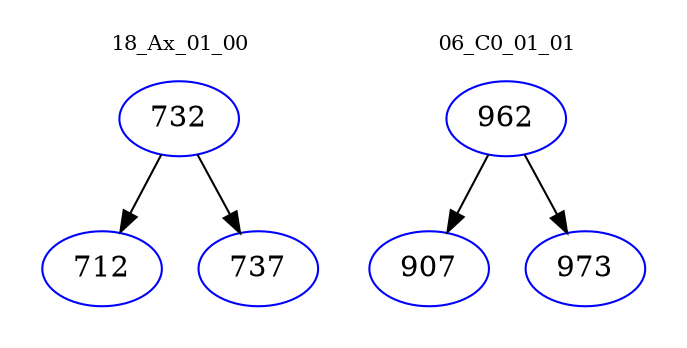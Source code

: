 digraph{
subgraph cluster_0 {
color = white
label = "18_Ax_01_00";
fontsize=10;
T0_732 [label="732", color="blue"]
T0_732 -> T0_712 [color="black"]
T0_712 [label="712", color="blue"]
T0_732 -> T0_737 [color="black"]
T0_737 [label="737", color="blue"]
}
subgraph cluster_1 {
color = white
label = "06_C0_01_01";
fontsize=10;
T1_962 [label="962", color="blue"]
T1_962 -> T1_907 [color="black"]
T1_907 [label="907", color="blue"]
T1_962 -> T1_973 [color="black"]
T1_973 [label="973", color="blue"]
}
}
